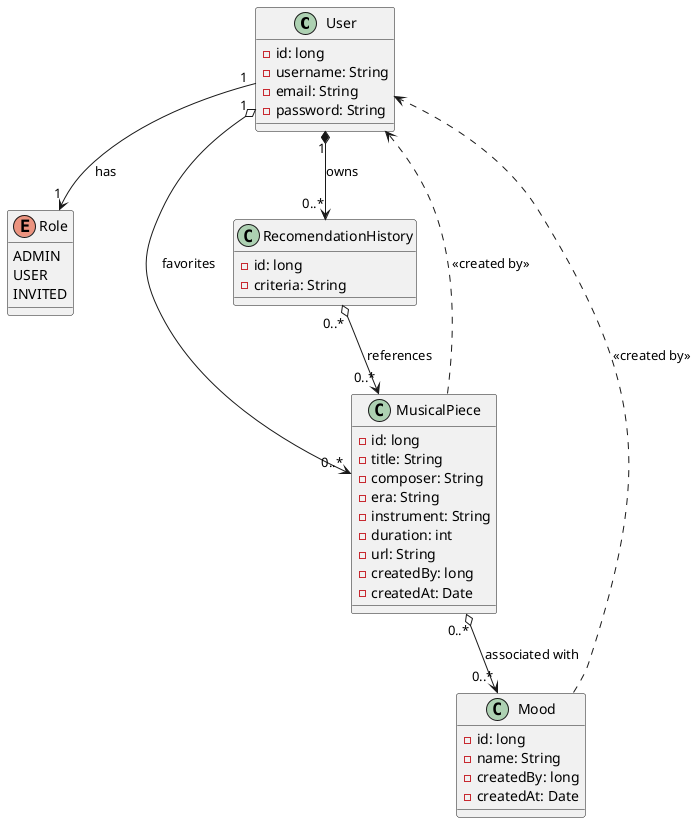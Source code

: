 @startuml
class User {
  - id: long
  - username: String
  - email: String
  - password: String
}

enum Role {
  ADMIN
  USER
  INVITED
}

class MusicalPiece {
  - id: long
  - title: String
  - composer: String
  - era: String
  - instrument: String
  - duration: int
  - url: String
  - createdBy: long
  - createdAt: Date
}

class Mood {
  - id: long
  - name: String
  - createdBy: long
  - createdAt: Date
}

class RecomendationHistory {
  - id: long
  - criteria: String
}

' Relaciones principales
User "1" --> "1" Role : has
User "1" *--> "0..*" RecomendationHistory : owns
User "1" o--> "0..*" MusicalPiece : favorites
RecomendationHistory "0..*" o--> "0..*" MusicalPiece : references
MusicalPiece "0..*" o--> "0..*" Mood : associated with

' Auditoría (dependencia)
MusicalPiece ..> User : <<created by>>
Mood ..> User : <<created by>>
@enduml
